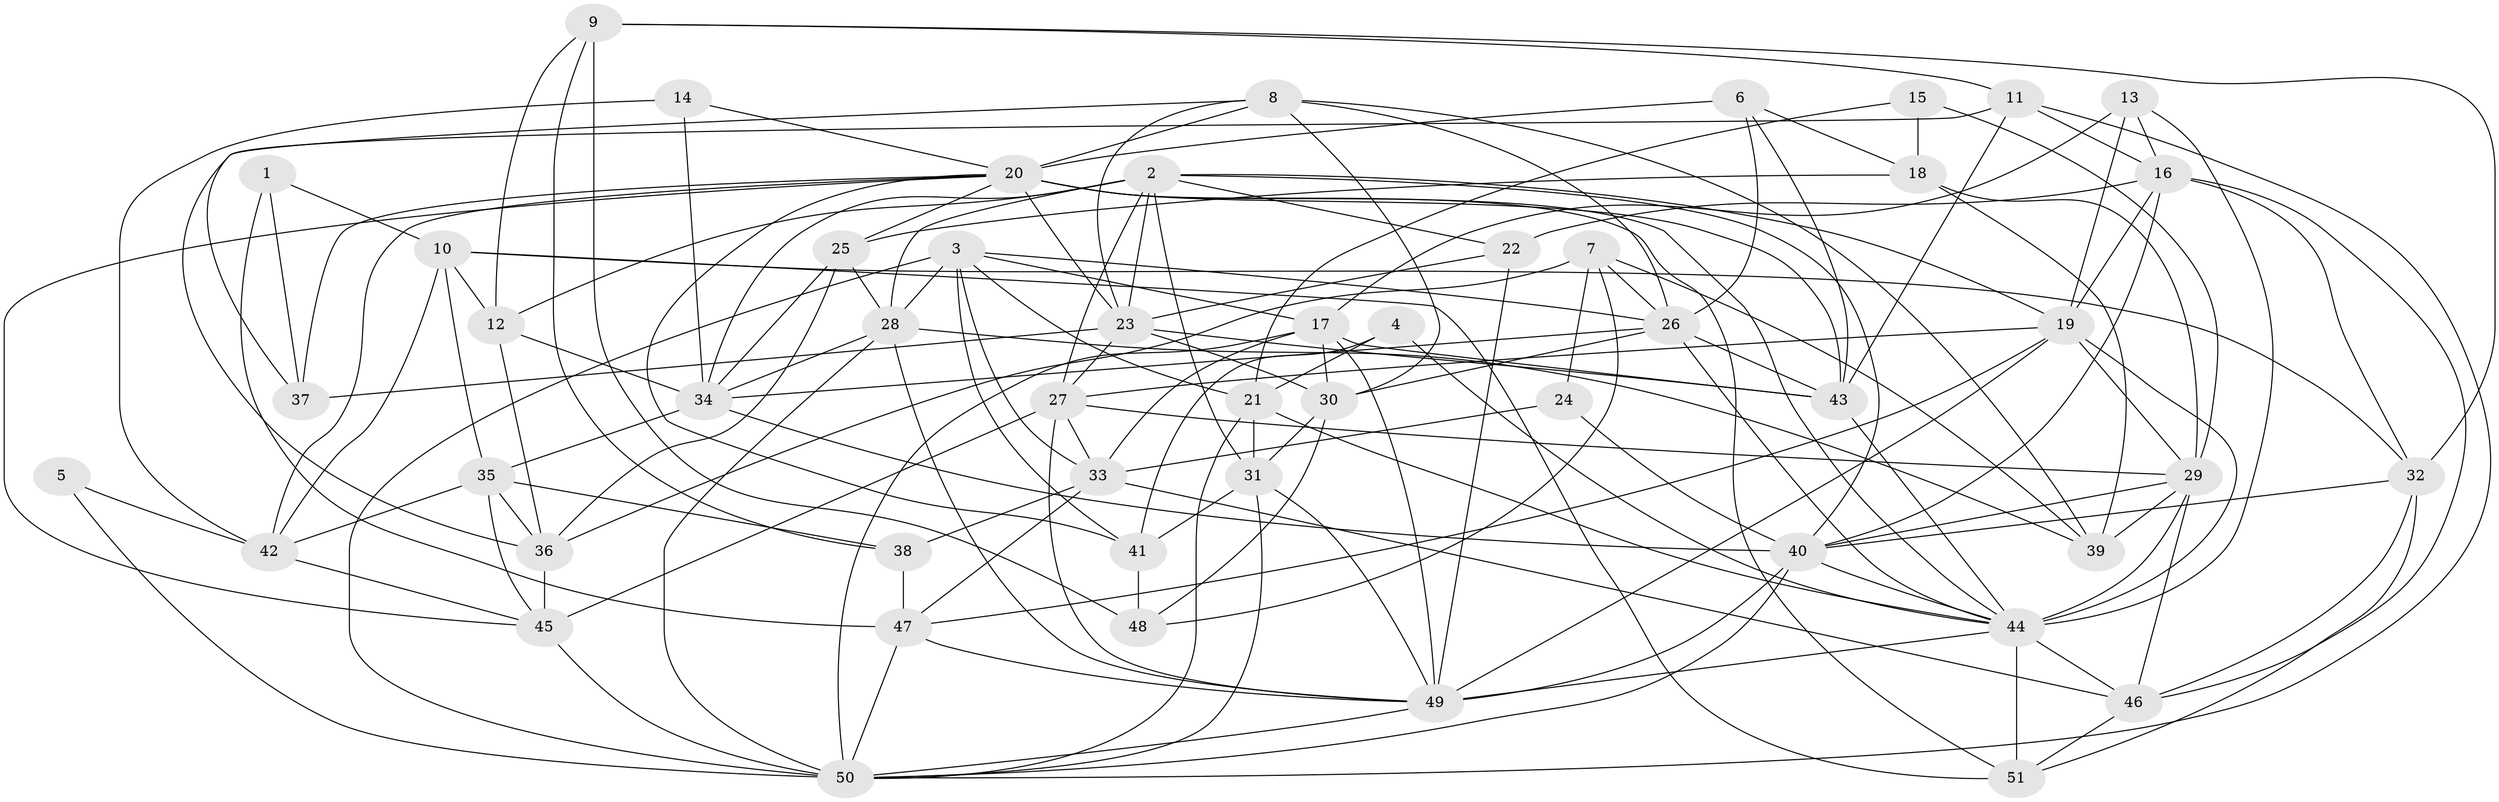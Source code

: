 // original degree distribution, {4: 0.2992125984251969, 2: 0.13385826771653545, 5: 0.14960629921259844, 3: 0.2677165354330709, 7: 0.07086614173228346, 6: 0.07086614173228346, 8: 0.007874015748031496}
// Generated by graph-tools (version 1.1) at 2025/37/03/04/25 23:37:09]
// undirected, 51 vertices, 155 edges
graph export_dot {
  node [color=gray90,style=filled];
  1;
  2;
  3;
  4;
  5;
  6;
  7;
  8;
  9;
  10;
  11;
  12;
  13;
  14;
  15;
  16;
  17;
  18;
  19;
  20;
  21;
  22;
  23;
  24;
  25;
  26;
  27;
  28;
  29;
  30;
  31;
  32;
  33;
  34;
  35;
  36;
  37;
  38;
  39;
  40;
  41;
  42;
  43;
  44;
  45;
  46;
  47;
  48;
  49;
  50;
  51;
  1 -- 10 [weight=1.0];
  1 -- 37 [weight=1.0];
  1 -- 47 [weight=2.0];
  2 -- 12 [weight=1.0];
  2 -- 19 [weight=1.0];
  2 -- 22 [weight=1.0];
  2 -- 23 [weight=3.0];
  2 -- 27 [weight=1.0];
  2 -- 28 [weight=1.0];
  2 -- 31 [weight=1.0];
  2 -- 34 [weight=1.0];
  2 -- 40 [weight=1.0];
  3 -- 17 [weight=1.0];
  3 -- 21 [weight=1.0];
  3 -- 26 [weight=2.0];
  3 -- 28 [weight=1.0];
  3 -- 33 [weight=1.0];
  3 -- 41 [weight=1.0];
  3 -- 50 [weight=1.0];
  4 -- 21 [weight=1.0];
  4 -- 41 [weight=1.0];
  4 -- 44 [weight=1.0];
  5 -- 42 [weight=1.0];
  5 -- 50 [weight=2.0];
  6 -- 18 [weight=1.0];
  6 -- 20 [weight=2.0];
  6 -- 26 [weight=1.0];
  6 -- 43 [weight=1.0];
  7 -- 24 [weight=1.0];
  7 -- 26 [weight=1.0];
  7 -- 36 [weight=1.0];
  7 -- 39 [weight=1.0];
  7 -- 48 [weight=1.0];
  8 -- 20 [weight=1.0];
  8 -- 23 [weight=1.0];
  8 -- 26 [weight=1.0];
  8 -- 30 [weight=1.0];
  8 -- 37 [weight=1.0];
  8 -- 39 [weight=1.0];
  9 -- 11 [weight=1.0];
  9 -- 12 [weight=1.0];
  9 -- 32 [weight=1.0];
  9 -- 38 [weight=1.0];
  9 -- 48 [weight=1.0];
  10 -- 12 [weight=1.0];
  10 -- 32 [weight=1.0];
  10 -- 35 [weight=1.0];
  10 -- 42 [weight=1.0];
  10 -- 51 [weight=1.0];
  11 -- 16 [weight=1.0];
  11 -- 36 [weight=1.0];
  11 -- 43 [weight=1.0];
  11 -- 50 [weight=1.0];
  12 -- 34 [weight=2.0];
  12 -- 36 [weight=1.0];
  13 -- 16 [weight=1.0];
  13 -- 17 [weight=2.0];
  13 -- 19 [weight=1.0];
  13 -- 44 [weight=2.0];
  14 -- 20 [weight=1.0];
  14 -- 34 [weight=1.0];
  14 -- 42 [weight=2.0];
  15 -- 18 [weight=1.0];
  15 -- 21 [weight=1.0];
  15 -- 29 [weight=1.0];
  16 -- 19 [weight=2.0];
  16 -- 22 [weight=1.0];
  16 -- 32 [weight=1.0];
  16 -- 40 [weight=1.0];
  16 -- 46 [weight=1.0];
  17 -- 30 [weight=2.0];
  17 -- 33 [weight=1.0];
  17 -- 43 [weight=2.0];
  17 -- 49 [weight=1.0];
  17 -- 50 [weight=1.0];
  18 -- 25 [weight=1.0];
  18 -- 29 [weight=1.0];
  18 -- 39 [weight=1.0];
  19 -- 27 [weight=1.0];
  19 -- 29 [weight=1.0];
  19 -- 44 [weight=1.0];
  19 -- 47 [weight=1.0];
  19 -- 49 [weight=2.0];
  20 -- 23 [weight=1.0];
  20 -- 25 [weight=1.0];
  20 -- 37 [weight=1.0];
  20 -- 41 [weight=1.0];
  20 -- 42 [weight=1.0];
  20 -- 43 [weight=1.0];
  20 -- 44 [weight=1.0];
  20 -- 45 [weight=1.0];
  20 -- 51 [weight=1.0];
  21 -- 31 [weight=1.0];
  21 -- 44 [weight=1.0];
  21 -- 50 [weight=1.0];
  22 -- 23 [weight=1.0];
  22 -- 49 [weight=1.0];
  23 -- 27 [weight=1.0];
  23 -- 30 [weight=1.0];
  23 -- 37 [weight=3.0];
  23 -- 43 [weight=1.0];
  24 -- 33 [weight=1.0];
  24 -- 40 [weight=1.0];
  25 -- 28 [weight=1.0];
  25 -- 34 [weight=1.0];
  25 -- 36 [weight=1.0];
  26 -- 30 [weight=1.0];
  26 -- 34 [weight=1.0];
  26 -- 43 [weight=1.0];
  26 -- 44 [weight=1.0];
  27 -- 29 [weight=1.0];
  27 -- 33 [weight=1.0];
  27 -- 45 [weight=1.0];
  27 -- 49 [weight=1.0];
  28 -- 34 [weight=1.0];
  28 -- 39 [weight=1.0];
  28 -- 49 [weight=1.0];
  28 -- 50 [weight=1.0];
  29 -- 39 [weight=1.0];
  29 -- 40 [weight=1.0];
  29 -- 44 [weight=2.0];
  29 -- 46 [weight=1.0];
  30 -- 31 [weight=1.0];
  30 -- 48 [weight=1.0];
  31 -- 41 [weight=1.0];
  31 -- 49 [weight=1.0];
  31 -- 50 [weight=1.0];
  32 -- 40 [weight=1.0];
  32 -- 46 [weight=1.0];
  32 -- 51 [weight=1.0];
  33 -- 38 [weight=1.0];
  33 -- 46 [weight=1.0];
  33 -- 47 [weight=1.0];
  34 -- 35 [weight=1.0];
  34 -- 40 [weight=1.0];
  35 -- 36 [weight=1.0];
  35 -- 38 [weight=1.0];
  35 -- 42 [weight=1.0];
  35 -- 45 [weight=1.0];
  36 -- 45 [weight=1.0];
  38 -- 47 [weight=1.0];
  40 -- 44 [weight=1.0];
  40 -- 49 [weight=1.0];
  40 -- 50 [weight=1.0];
  41 -- 48 [weight=1.0];
  42 -- 45 [weight=1.0];
  43 -- 44 [weight=2.0];
  44 -- 46 [weight=1.0];
  44 -- 49 [weight=1.0];
  44 -- 51 [weight=1.0];
  45 -- 50 [weight=2.0];
  46 -- 51 [weight=1.0];
  47 -- 49 [weight=1.0];
  47 -- 50 [weight=1.0];
  49 -- 50 [weight=1.0];
}
